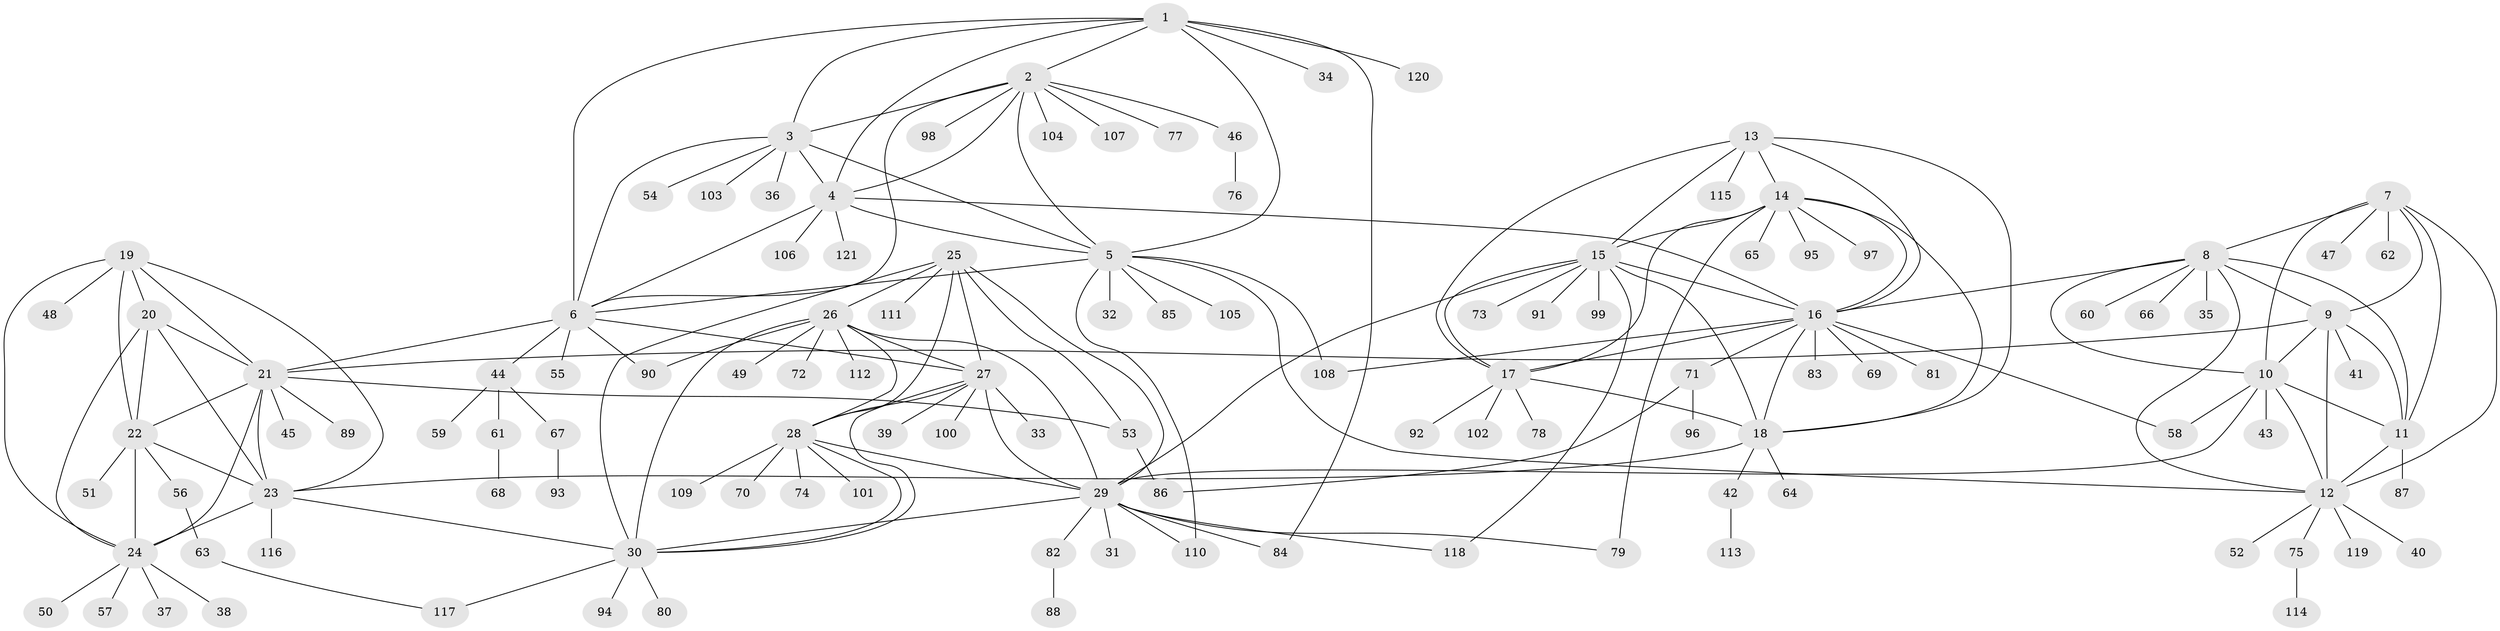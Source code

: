 // coarse degree distribution, {11: 0.03278688524590164, 7: 0.04918032786885246, 5: 0.03278688524590164, 1: 0.639344262295082, 2: 0.09836065573770492, 6: 0.04918032786885246, 14: 0.01639344262295082, 3: 0.01639344262295082, 8: 0.01639344262295082, 4: 0.03278688524590164, 15: 0.01639344262295082}
// Generated by graph-tools (version 1.1) at 2025/48/03/06/25 01:48:58]
// undirected, 121 vertices, 186 edges
graph export_dot {
graph [start="1"]
  node [color=gray90,style=filled];
  1;
  2;
  3;
  4;
  5;
  6;
  7;
  8;
  9;
  10;
  11;
  12;
  13;
  14;
  15;
  16;
  17;
  18;
  19;
  20;
  21;
  22;
  23;
  24;
  25;
  26;
  27;
  28;
  29;
  30;
  31;
  32;
  33;
  34;
  35;
  36;
  37;
  38;
  39;
  40;
  41;
  42;
  43;
  44;
  45;
  46;
  47;
  48;
  49;
  50;
  51;
  52;
  53;
  54;
  55;
  56;
  57;
  58;
  59;
  60;
  61;
  62;
  63;
  64;
  65;
  66;
  67;
  68;
  69;
  70;
  71;
  72;
  73;
  74;
  75;
  76;
  77;
  78;
  79;
  80;
  81;
  82;
  83;
  84;
  85;
  86;
  87;
  88;
  89;
  90;
  91;
  92;
  93;
  94;
  95;
  96;
  97;
  98;
  99;
  100;
  101;
  102;
  103;
  104;
  105;
  106;
  107;
  108;
  109;
  110;
  111;
  112;
  113;
  114;
  115;
  116;
  117;
  118;
  119;
  120;
  121;
  1 -- 2;
  1 -- 3;
  1 -- 4;
  1 -- 5;
  1 -- 6;
  1 -- 34;
  1 -- 84;
  1 -- 120;
  2 -- 3;
  2 -- 4;
  2 -- 5;
  2 -- 6;
  2 -- 46;
  2 -- 77;
  2 -- 98;
  2 -- 104;
  2 -- 107;
  3 -- 4;
  3 -- 5;
  3 -- 6;
  3 -- 36;
  3 -- 54;
  3 -- 103;
  4 -- 5;
  4 -- 6;
  4 -- 16;
  4 -- 106;
  4 -- 121;
  5 -- 6;
  5 -- 12;
  5 -- 32;
  5 -- 85;
  5 -- 105;
  5 -- 108;
  5 -- 110;
  6 -- 21;
  6 -- 27;
  6 -- 44;
  6 -- 55;
  6 -- 90;
  7 -- 8;
  7 -- 9;
  7 -- 10;
  7 -- 11;
  7 -- 12;
  7 -- 47;
  7 -- 62;
  8 -- 9;
  8 -- 10;
  8 -- 11;
  8 -- 12;
  8 -- 16;
  8 -- 35;
  8 -- 60;
  8 -- 66;
  9 -- 10;
  9 -- 11;
  9 -- 12;
  9 -- 21;
  9 -- 41;
  10 -- 11;
  10 -- 12;
  10 -- 29;
  10 -- 43;
  10 -- 58;
  11 -- 12;
  11 -- 87;
  12 -- 40;
  12 -- 52;
  12 -- 75;
  12 -- 119;
  13 -- 14;
  13 -- 15;
  13 -- 16;
  13 -- 17;
  13 -- 18;
  13 -- 115;
  14 -- 15;
  14 -- 16;
  14 -- 17;
  14 -- 18;
  14 -- 65;
  14 -- 79;
  14 -- 95;
  14 -- 97;
  15 -- 16;
  15 -- 17;
  15 -- 18;
  15 -- 29;
  15 -- 73;
  15 -- 91;
  15 -- 99;
  15 -- 118;
  16 -- 17;
  16 -- 18;
  16 -- 58;
  16 -- 69;
  16 -- 71;
  16 -- 81;
  16 -- 83;
  16 -- 108;
  17 -- 18;
  17 -- 78;
  17 -- 92;
  17 -- 102;
  18 -- 23;
  18 -- 42;
  18 -- 64;
  19 -- 20;
  19 -- 21;
  19 -- 22;
  19 -- 23;
  19 -- 24;
  19 -- 48;
  20 -- 21;
  20 -- 22;
  20 -- 23;
  20 -- 24;
  21 -- 22;
  21 -- 23;
  21 -- 24;
  21 -- 45;
  21 -- 53;
  21 -- 89;
  22 -- 23;
  22 -- 24;
  22 -- 51;
  22 -- 56;
  23 -- 24;
  23 -- 30;
  23 -- 116;
  24 -- 37;
  24 -- 38;
  24 -- 50;
  24 -- 57;
  25 -- 26;
  25 -- 27;
  25 -- 28;
  25 -- 29;
  25 -- 30;
  25 -- 53;
  25 -- 111;
  26 -- 27;
  26 -- 28;
  26 -- 29;
  26 -- 30;
  26 -- 49;
  26 -- 72;
  26 -- 90;
  26 -- 112;
  27 -- 28;
  27 -- 29;
  27 -- 30;
  27 -- 33;
  27 -- 39;
  27 -- 100;
  28 -- 29;
  28 -- 30;
  28 -- 70;
  28 -- 74;
  28 -- 101;
  28 -- 109;
  29 -- 30;
  29 -- 31;
  29 -- 79;
  29 -- 82;
  29 -- 84;
  29 -- 110;
  29 -- 118;
  30 -- 80;
  30 -- 94;
  30 -- 117;
  42 -- 113;
  44 -- 59;
  44 -- 61;
  44 -- 67;
  46 -- 76;
  53 -- 86;
  56 -- 63;
  61 -- 68;
  63 -- 117;
  67 -- 93;
  71 -- 86;
  71 -- 96;
  75 -- 114;
  82 -- 88;
}
